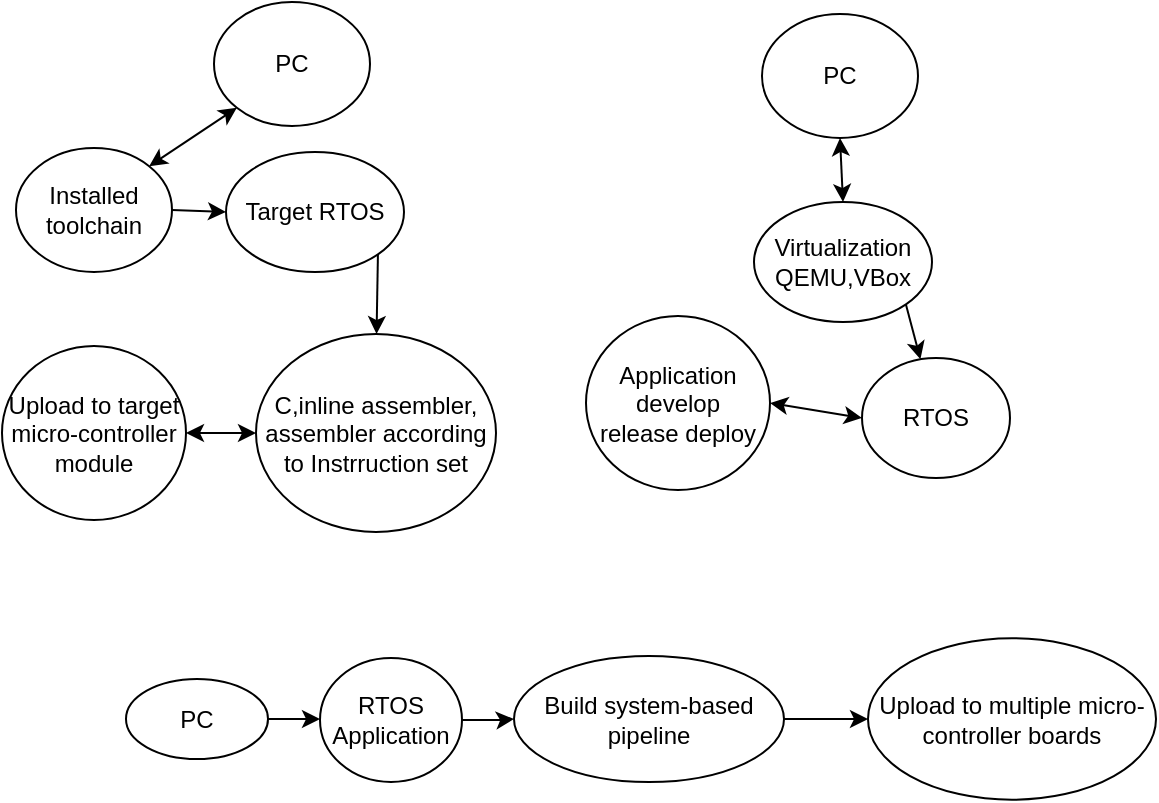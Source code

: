 <mxfile version="22.1.5" type="device" pages="2">
  <diagram name="RTOS_overview" id="8ujNkZL-UvPTrEu08CEH">
    <mxGraphModel dx="843" dy="478" grid="0" gridSize="10" guides="1" tooltips="1" connect="1" arrows="1" fold="1" page="1" pageScale="1" pageWidth="850" pageHeight="1100" math="0" shadow="0">
      <root>
        <mxCell id="0" />
        <mxCell id="1" parent="0" />
        <mxCell id="hCgfWxHEHQQVAN8_4vTF-3" value="PC" style="ellipse;whiteSpace=wrap;html=1;" parent="1" vertex="1">
          <mxGeometry x="407" y="29" width="78" height="62" as="geometry" />
        </mxCell>
        <mxCell id="hCgfWxHEHQQVAN8_4vTF-4" value="&lt;div&gt;Virtualization&lt;/div&gt;&lt;div&gt;QEMU,VBox&lt;br&gt;&lt;/div&gt;" style="ellipse;whiteSpace=wrap;html=1;" parent="1" vertex="1">
          <mxGeometry x="403" y="123" width="89" height="60" as="geometry" />
        </mxCell>
        <mxCell id="hCgfWxHEHQQVAN8_4vTF-6" value="RTOS" style="ellipse;whiteSpace=wrap;html=1;" parent="1" vertex="1">
          <mxGeometry x="457" y="201" width="74" height="60" as="geometry" />
        </mxCell>
        <mxCell id="hCgfWxHEHQQVAN8_4vTF-8" value="&lt;div&gt;Application develop&lt;/div&gt;&lt;div&gt;release deploy&lt;br&gt;&lt;/div&gt;" style="ellipse;whiteSpace=wrap;html=1;" parent="1" vertex="1">
          <mxGeometry x="319" y="180" width="92" height="87" as="geometry" />
        </mxCell>
        <mxCell id="hCgfWxHEHQQVAN8_4vTF-9" value="" style="endArrow=classic;startArrow=classic;html=1;rounded=0;entryX=0.5;entryY=1;entryDx=0;entryDy=0;exitX=0.5;exitY=0;exitDx=0;exitDy=0;" parent="1" source="hCgfWxHEHQQVAN8_4vTF-4" target="hCgfWxHEHQQVAN8_4vTF-3" edge="1">
          <mxGeometry width="50" height="50" relative="1" as="geometry">
            <mxPoint x="421" y="286" as="sourcePoint" />
            <mxPoint x="471" y="236" as="targetPoint" />
          </mxGeometry>
        </mxCell>
        <mxCell id="hCgfWxHEHQQVAN8_4vTF-10" value="" style="endArrow=classic;html=1;rounded=0;exitX=1;exitY=1;exitDx=0;exitDy=0;" parent="1" source="hCgfWxHEHQQVAN8_4vTF-4" target="hCgfWxHEHQQVAN8_4vTF-6" edge="1">
          <mxGeometry width="50" height="50" relative="1" as="geometry">
            <mxPoint x="421" y="286" as="sourcePoint" />
            <mxPoint x="471" y="236" as="targetPoint" />
          </mxGeometry>
        </mxCell>
        <mxCell id="hCgfWxHEHQQVAN8_4vTF-14" value="" style="endArrow=classic;startArrow=classic;html=1;rounded=0;entryX=1;entryY=0.5;entryDx=0;entryDy=0;exitX=0;exitY=0.5;exitDx=0;exitDy=0;" parent="1" source="hCgfWxHEHQQVAN8_4vTF-6" target="hCgfWxHEHQQVAN8_4vTF-8" edge="1">
          <mxGeometry width="50" height="50" relative="1" as="geometry">
            <mxPoint x="458" y="133" as="sourcePoint" />
            <mxPoint x="456" y="101" as="targetPoint" />
          </mxGeometry>
        </mxCell>
        <mxCell id="hCgfWxHEHQQVAN8_4vTF-15" value="PC" style="ellipse;whiteSpace=wrap;html=1;" parent="1" vertex="1">
          <mxGeometry x="133" y="23" width="78" height="62" as="geometry" />
        </mxCell>
        <mxCell id="hCgfWxHEHQQVAN8_4vTF-16" value="Target RTOS" style="ellipse;whiteSpace=wrap;html=1;" parent="1" vertex="1">
          <mxGeometry x="139" y="98" width="89" height="60" as="geometry" />
        </mxCell>
        <mxCell id="hCgfWxHEHQQVAN8_4vTF-17" value="&lt;div&gt;C,inline assembler,&lt;/div&gt;&lt;div&gt;assembler according to Instrruction set&lt;/div&gt;" style="ellipse;whiteSpace=wrap;html=1;" parent="1" vertex="1">
          <mxGeometry x="154" y="189" width="120" height="99" as="geometry" />
        </mxCell>
        <mxCell id="hCgfWxHEHQQVAN8_4vTF-18" value="Upload to target micro-controller module" style="ellipse;whiteSpace=wrap;html=1;" parent="1" vertex="1">
          <mxGeometry x="27" y="195" width="92" height="87" as="geometry" />
        </mxCell>
        <mxCell id="hCgfWxHEHQQVAN8_4vTF-19" value="" style="endArrow=classic;startArrow=classic;html=1;rounded=0;entryX=0;entryY=1;entryDx=0;entryDy=0;exitX=1;exitY=0;exitDx=0;exitDy=0;" parent="1" source="hCgfWxHEHQQVAN8_4vTF-22" target="hCgfWxHEHQQVAN8_4vTF-15" edge="1">
          <mxGeometry width="50" height="50" relative="1" as="geometry">
            <mxPoint x="147" y="280" as="sourcePoint" />
            <mxPoint x="197" y="230" as="targetPoint" />
          </mxGeometry>
        </mxCell>
        <mxCell id="hCgfWxHEHQQVAN8_4vTF-20" value="" style="endArrow=classic;html=1;rounded=0;exitX=1;exitY=1;exitDx=0;exitDy=0;" parent="1" source="hCgfWxHEHQQVAN8_4vTF-16" target="hCgfWxHEHQQVAN8_4vTF-17" edge="1">
          <mxGeometry width="50" height="50" relative="1" as="geometry">
            <mxPoint x="147" y="280" as="sourcePoint" />
            <mxPoint x="197" y="230" as="targetPoint" />
          </mxGeometry>
        </mxCell>
        <mxCell id="hCgfWxHEHQQVAN8_4vTF-21" value="" style="endArrow=classic;startArrow=classic;html=1;rounded=0;entryX=1;entryY=0.5;entryDx=0;entryDy=0;exitX=0;exitY=0.5;exitDx=0;exitDy=0;" parent="1" source="hCgfWxHEHQQVAN8_4vTF-17" target="hCgfWxHEHQQVAN8_4vTF-18" edge="1">
          <mxGeometry width="50" height="50" relative="1" as="geometry">
            <mxPoint x="184" y="127" as="sourcePoint" />
            <mxPoint x="182" y="95" as="targetPoint" />
          </mxGeometry>
        </mxCell>
        <mxCell id="hCgfWxHEHQQVAN8_4vTF-22" value="Installed toolchain" style="ellipse;whiteSpace=wrap;html=1;" parent="1" vertex="1">
          <mxGeometry x="34" y="96" width="78" height="62" as="geometry" />
        </mxCell>
        <mxCell id="hCgfWxHEHQQVAN8_4vTF-23" value="" style="endArrow=classic;html=1;rounded=0;exitX=1;exitY=0.5;exitDx=0;exitDy=0;entryX=0;entryY=0.5;entryDx=0;entryDy=0;" parent="1" source="hCgfWxHEHQQVAN8_4vTF-22" target="hCgfWxHEHQQVAN8_4vTF-16" edge="1">
          <mxGeometry width="50" height="50" relative="1" as="geometry">
            <mxPoint x="215" y="178" as="sourcePoint" />
            <mxPoint x="236" y="209" as="targetPoint" />
          </mxGeometry>
        </mxCell>
        <mxCell id="3Oin4aY1NJraYVRR9UJf-4" style="edgeStyle=orthogonalEdgeStyle;rounded=0;orthogonalLoop=1;jettySize=auto;html=1;exitX=1;exitY=0.5;exitDx=0;exitDy=0;entryX=0;entryY=0.5;entryDx=0;entryDy=0;" edge="1" parent="1" source="3Oin4aY1NJraYVRR9UJf-1" target="3Oin4aY1NJraYVRR9UJf-2">
          <mxGeometry relative="1" as="geometry" />
        </mxCell>
        <mxCell id="3Oin4aY1NJraYVRR9UJf-1" value="PC" style="ellipse;whiteSpace=wrap;html=1;" vertex="1" parent="1">
          <mxGeometry x="89" y="361.5" width="71" height="40" as="geometry" />
        </mxCell>
        <mxCell id="3Oin4aY1NJraYVRR9UJf-6" value="" style="edgeStyle=orthogonalEdgeStyle;rounded=0;orthogonalLoop=1;jettySize=auto;html=1;" edge="1" parent="1" source="3Oin4aY1NJraYVRR9UJf-2" target="3Oin4aY1NJraYVRR9UJf-5">
          <mxGeometry relative="1" as="geometry" />
        </mxCell>
        <mxCell id="3Oin4aY1NJraYVRR9UJf-2" value="RTOS Application" style="ellipse;whiteSpace=wrap;html=1;" vertex="1" parent="1">
          <mxGeometry x="186" y="351" width="71" height="62" as="geometry" />
        </mxCell>
        <mxCell id="3Oin4aY1NJraYVRR9UJf-8" value="" style="edgeStyle=orthogonalEdgeStyle;rounded=0;orthogonalLoop=1;jettySize=auto;html=1;" edge="1" parent="1" source="3Oin4aY1NJraYVRR9UJf-5" target="3Oin4aY1NJraYVRR9UJf-7">
          <mxGeometry relative="1" as="geometry" />
        </mxCell>
        <mxCell id="3Oin4aY1NJraYVRR9UJf-5" value="Build system-based pipeline" style="ellipse;whiteSpace=wrap;html=1;" vertex="1" parent="1">
          <mxGeometry x="283" y="350" width="135" height="63" as="geometry" />
        </mxCell>
        <mxCell id="3Oin4aY1NJraYVRR9UJf-7" value="Upload to multiple micro-controller boards" style="ellipse;whiteSpace=wrap;html=1;" vertex="1" parent="1">
          <mxGeometry x="460" y="341.13" width="144" height="80.75" as="geometry" />
        </mxCell>
      </root>
    </mxGraphModel>
  </diagram>
  <diagram id="_HSRsnruMti--h1OOUdF" name="FreeAsmLangs">
    <mxGraphModel dx="843" dy="478" grid="0" gridSize="10" guides="1" tooltips="1" connect="1" arrows="1" fold="1" page="1" pageScale="1" pageWidth="850" pageHeight="1100" math="0" shadow="0">
      <root>
        <mxCell id="0" />
        <mxCell id="1" parent="0" />
      </root>
    </mxGraphModel>
  </diagram>
</mxfile>

